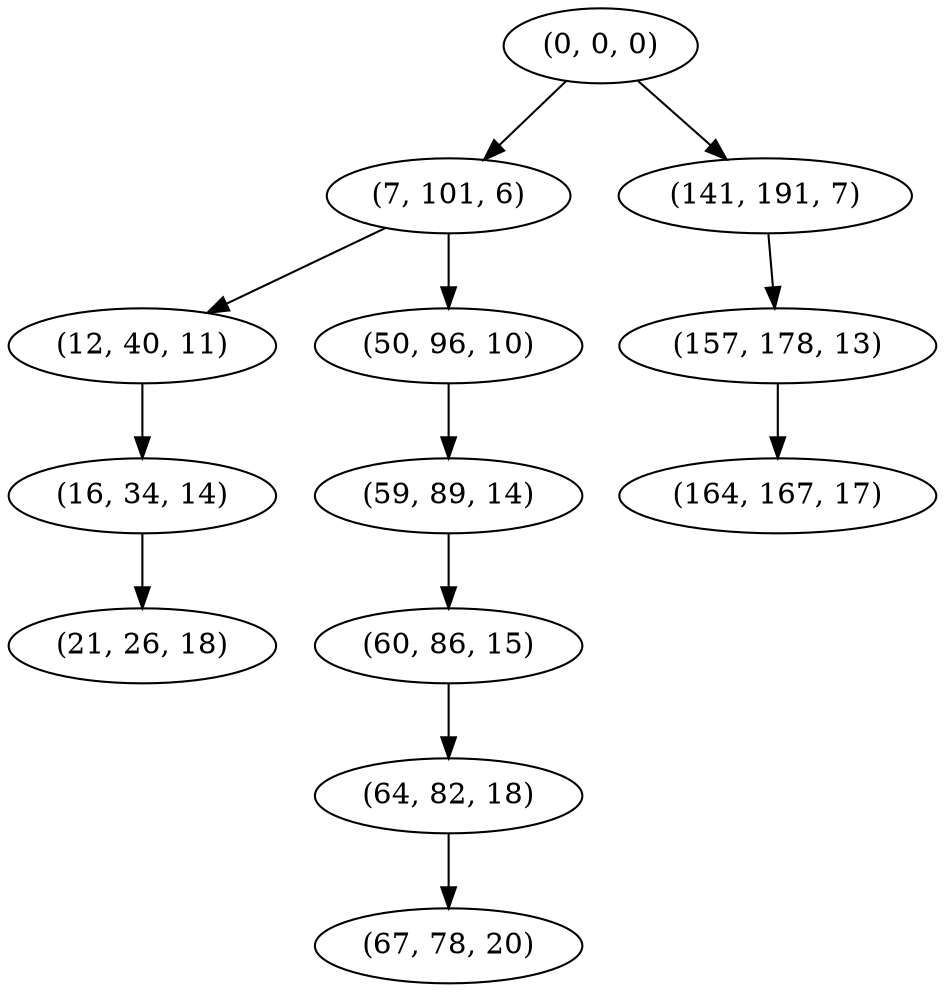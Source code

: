 digraph tree {
    "(0, 0, 0)";
    "(7, 101, 6)";
    "(12, 40, 11)";
    "(16, 34, 14)";
    "(21, 26, 18)";
    "(50, 96, 10)";
    "(59, 89, 14)";
    "(60, 86, 15)";
    "(64, 82, 18)";
    "(67, 78, 20)";
    "(141, 191, 7)";
    "(157, 178, 13)";
    "(164, 167, 17)";
    "(0, 0, 0)" -> "(7, 101, 6)";
    "(0, 0, 0)" -> "(141, 191, 7)";
    "(7, 101, 6)" -> "(12, 40, 11)";
    "(7, 101, 6)" -> "(50, 96, 10)";
    "(12, 40, 11)" -> "(16, 34, 14)";
    "(16, 34, 14)" -> "(21, 26, 18)";
    "(50, 96, 10)" -> "(59, 89, 14)";
    "(59, 89, 14)" -> "(60, 86, 15)";
    "(60, 86, 15)" -> "(64, 82, 18)";
    "(64, 82, 18)" -> "(67, 78, 20)";
    "(141, 191, 7)" -> "(157, 178, 13)";
    "(157, 178, 13)" -> "(164, 167, 17)";
}
